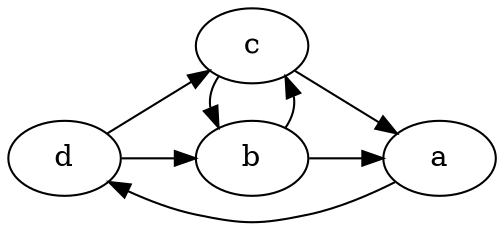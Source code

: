 digraph {
  rankdir=LR;
  d; b; c; a;
  {rank = same; a; }
  {rank = same; b; c; }
  a->d;
  b->c;
  c->b;
  b->a;
  c->a;
  d->b;
  d->c;
}

